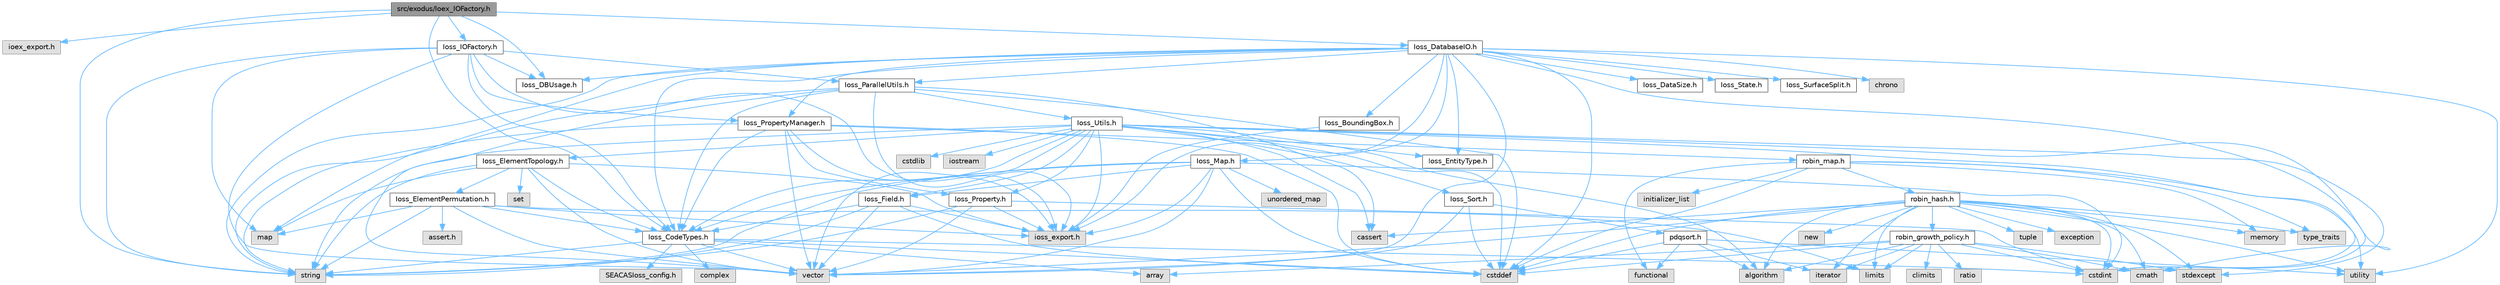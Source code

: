 digraph "src/exodus/Ioex_IOFactory.h"
{
 // INTERACTIVE_SVG=YES
 // LATEX_PDF_SIZE
  bgcolor="transparent";
  edge [fontname=Helvetica,fontsize=10,labelfontname=Helvetica,labelfontsize=10];
  node [fontname=Helvetica,fontsize=10,shape=box,height=0.2,width=0.4];
  Node1 [id="Node000001",label="src/exodus/Ioex_IOFactory.h",height=0.2,width=0.4,color="gray40", fillcolor="grey60", style="filled", fontcolor="black",tooltip=" "];
  Node1 -> Node2 [id="edge1_Node000001_Node000002",color="steelblue1",style="solid",tooltip=" "];
  Node2 [id="Node000002",label="ioex_export.h",height=0.2,width=0.4,color="grey60", fillcolor="#E0E0E0", style="filled",tooltip=" "];
  Node1 -> Node3 [id="edge2_Node000001_Node000003",color="steelblue1",style="solid",tooltip=" "];
  Node3 [id="Node000003",label="Ioss_DatabaseIO.h",height=0.2,width=0.4,color="grey40", fillcolor="white", style="filled",URL="$Ioss__DatabaseIO_8h.html",tooltip=" "];
  Node3 -> Node4 [id="edge3_Node000003_Node000004",color="steelblue1",style="solid",tooltip=" "];
  Node4 [id="Node000004",label="ioss_export.h",height=0.2,width=0.4,color="grey60", fillcolor="#E0E0E0", style="filled",tooltip=" "];
  Node3 -> Node5 [id="edge4_Node000003_Node000005",color="steelblue1",style="solid",tooltip=" "];
  Node5 [id="Node000005",label="Ioss_BoundingBox.h",height=0.2,width=0.4,color="grey40", fillcolor="white", style="filled",URL="$Ioss__BoundingBox_8h.html",tooltip=" "];
  Node5 -> Node4 [id="edge5_Node000005_Node000004",color="steelblue1",style="solid",tooltip=" "];
  Node3 -> Node6 [id="edge6_Node000003_Node000006",color="steelblue1",style="solid",tooltip=" "];
  Node6 [id="Node000006",label="Ioss_CodeTypes.h",height=0.2,width=0.4,color="grey40", fillcolor="white", style="filled",URL="$Ioss__CodeTypes_8h.html",tooltip=" "];
  Node6 -> Node7 [id="edge7_Node000006_Node000007",color="steelblue1",style="solid",tooltip=" "];
  Node7 [id="Node000007",label="array",height=0.2,width=0.4,color="grey60", fillcolor="#E0E0E0", style="filled",tooltip=" "];
  Node6 -> Node8 [id="edge8_Node000006_Node000008",color="steelblue1",style="solid",tooltip=" "];
  Node8 [id="Node000008",label="cstddef",height=0.2,width=0.4,color="grey60", fillcolor="#E0E0E0", style="filled",tooltip=" "];
  Node6 -> Node9 [id="edge9_Node000006_Node000009",color="steelblue1",style="solid",tooltip=" "];
  Node9 [id="Node000009",label="cstdint",height=0.2,width=0.4,color="grey60", fillcolor="#E0E0E0", style="filled",tooltip=" "];
  Node6 -> Node10 [id="edge10_Node000006_Node000010",color="steelblue1",style="solid",tooltip=" "];
  Node10 [id="Node000010",label="string",height=0.2,width=0.4,color="grey60", fillcolor="#E0E0E0", style="filled",tooltip=" "];
  Node6 -> Node11 [id="edge11_Node000006_Node000011",color="steelblue1",style="solid",tooltip=" "];
  Node11 [id="Node000011",label="vector",height=0.2,width=0.4,color="grey60", fillcolor="#E0E0E0", style="filled",tooltip=" "];
  Node6 -> Node12 [id="edge12_Node000006_Node000012",color="steelblue1",style="solid",tooltip=" "];
  Node12 [id="Node000012",label="SEACASIoss_config.h",height=0.2,width=0.4,color="grey60", fillcolor="#E0E0E0", style="filled",tooltip=" "];
  Node6 -> Node13 [id="edge13_Node000006_Node000013",color="steelblue1",style="solid",tooltip=" "];
  Node13 [id="Node000013",label="complex",height=0.2,width=0.4,color="grey60", fillcolor="#E0E0E0", style="filled",tooltip=" "];
  Node3 -> Node14 [id="edge14_Node000003_Node000014",color="steelblue1",style="solid",tooltip=" "];
  Node14 [id="Node000014",label="Ioss_DBUsage.h",height=0.2,width=0.4,color="grey40", fillcolor="white", style="filled",URL="$Ioss__DBUsage_8h.html",tooltip=" "];
  Node3 -> Node15 [id="edge15_Node000003_Node000015",color="steelblue1",style="solid",tooltip=" "];
  Node15 [id="Node000015",label="Ioss_DataSize.h",height=0.2,width=0.4,color="grey40", fillcolor="white", style="filled",URL="$Ioss__DataSize_8h.html",tooltip=" "];
  Node3 -> Node16 [id="edge16_Node000003_Node000016",color="steelblue1",style="solid",tooltip=" "];
  Node16 [id="Node000016",label="Ioss_EntityType.h",height=0.2,width=0.4,color="grey40", fillcolor="white", style="filled",URL="$Ioss__EntityType_8h.html",tooltip=" "];
  Node3 -> Node17 [id="edge17_Node000003_Node000017",color="steelblue1",style="solid",tooltip=" "];
  Node17 [id="Node000017",label="Ioss_Map.h",height=0.2,width=0.4,color="grey40", fillcolor="white", style="filled",URL="$Ioss__Map_8h.html",tooltip=" "];
  Node17 -> Node4 [id="edge18_Node000017_Node000004",color="steelblue1",style="solid",tooltip=" "];
  Node17 -> Node6 [id="edge19_Node000017_Node000006",color="steelblue1",style="solid",tooltip=" "];
  Node17 -> Node18 [id="edge20_Node000017_Node000018",color="steelblue1",style="solid",tooltip=" "];
  Node18 [id="Node000018",label="Ioss_Field.h",height=0.2,width=0.4,color="grey40", fillcolor="white", style="filled",URL="$Ioss__Field_8h.html",tooltip=" "];
  Node18 -> Node4 [id="edge21_Node000018_Node000004",color="steelblue1",style="solid",tooltip=" "];
  Node18 -> Node6 [id="edge22_Node000018_Node000006",color="steelblue1",style="solid",tooltip=" "];
  Node18 -> Node8 [id="edge23_Node000018_Node000008",color="steelblue1",style="solid",tooltip=" "];
  Node18 -> Node10 [id="edge24_Node000018_Node000010",color="steelblue1",style="solid",tooltip=" "];
  Node18 -> Node11 [id="edge25_Node000018_Node000011",color="steelblue1",style="solid",tooltip=" "];
  Node17 -> Node8 [id="edge26_Node000017_Node000008",color="steelblue1",style="solid",tooltip=" "];
  Node17 -> Node9 [id="edge27_Node000017_Node000009",color="steelblue1",style="solid",tooltip=" "];
  Node17 -> Node10 [id="edge28_Node000017_Node000010",color="steelblue1",style="solid",tooltip=" "];
  Node17 -> Node11 [id="edge29_Node000017_Node000011",color="steelblue1",style="solid",tooltip=" "];
  Node17 -> Node19 [id="edge30_Node000017_Node000019",color="steelblue1",style="solid",tooltip=" "];
  Node19 [id="Node000019",label="unordered_map",height=0.2,width=0.4,color="grey60", fillcolor="#E0E0E0", style="filled",tooltip=" "];
  Node3 -> Node20 [id="edge31_Node000003_Node000020",color="steelblue1",style="solid",tooltip=" "];
  Node20 [id="Node000020",label="Ioss_ParallelUtils.h",height=0.2,width=0.4,color="grey40", fillcolor="white", style="filled",URL="$Ioss__ParallelUtils_8h.html",tooltip=" "];
  Node20 -> Node4 [id="edge32_Node000020_Node000004",color="steelblue1",style="solid",tooltip=" "];
  Node20 -> Node6 [id="edge33_Node000020_Node000006",color="steelblue1",style="solid",tooltip=" "];
  Node20 -> Node21 [id="edge34_Node000020_Node000021",color="steelblue1",style="solid",tooltip=" "];
  Node21 [id="Node000021",label="Ioss_Utils.h",height=0.2,width=0.4,color="grey40", fillcolor="white", style="filled",URL="$Ioss__Utils_8h.html",tooltip=" "];
  Node21 -> Node4 [id="edge35_Node000021_Node000004",color="steelblue1",style="solid",tooltip=" "];
  Node21 -> Node6 [id="edge36_Node000021_Node000006",color="steelblue1",style="solid",tooltip=" "];
  Node21 -> Node22 [id="edge37_Node000021_Node000022",color="steelblue1",style="solid",tooltip=" "];
  Node22 [id="Node000022",label="Ioss_ElementTopology.h",height=0.2,width=0.4,color="grey40", fillcolor="white", style="filled",URL="$Ioss__ElementTopology_8h.html",tooltip=" "];
  Node22 -> Node4 [id="edge38_Node000022_Node000004",color="steelblue1",style="solid",tooltip=" "];
  Node22 -> Node6 [id="edge39_Node000022_Node000006",color="steelblue1",style="solid",tooltip=" "];
  Node22 -> Node23 [id="edge40_Node000022_Node000023",color="steelblue1",style="solid",tooltip=" "];
  Node23 [id="Node000023",label="Ioss_ElementPermutation.h",height=0.2,width=0.4,color="grey40", fillcolor="white", style="filled",URL="$Ioss__ElementPermutation_8h.html",tooltip=" "];
  Node23 -> Node4 [id="edge41_Node000023_Node000004",color="steelblue1",style="solid",tooltip=" "];
  Node23 -> Node6 [id="edge42_Node000023_Node000006",color="steelblue1",style="solid",tooltip=" "];
  Node23 -> Node24 [id="edge43_Node000023_Node000024",color="steelblue1",style="solid",tooltip=" "];
  Node24 [id="Node000024",label="assert.h",height=0.2,width=0.4,color="grey60", fillcolor="#E0E0E0", style="filled",tooltip=" "];
  Node23 -> Node25 [id="edge44_Node000023_Node000025",color="steelblue1",style="solid",tooltip=" "];
  Node25 [id="Node000025",label="limits",height=0.2,width=0.4,color="grey60", fillcolor="#E0E0E0", style="filled",tooltip=" "];
  Node23 -> Node26 [id="edge45_Node000023_Node000026",color="steelblue1",style="solid",tooltip=" "];
  Node26 [id="Node000026",label="map",height=0.2,width=0.4,color="grey60", fillcolor="#E0E0E0", style="filled",tooltip=" "];
  Node23 -> Node10 [id="edge46_Node000023_Node000010",color="steelblue1",style="solid",tooltip=" "];
  Node23 -> Node11 [id="edge47_Node000023_Node000011",color="steelblue1",style="solid",tooltip=" "];
  Node22 -> Node26 [id="edge48_Node000022_Node000026",color="steelblue1",style="solid",tooltip=" "];
  Node22 -> Node27 [id="edge49_Node000022_Node000027",color="steelblue1",style="solid",tooltip=" "];
  Node27 [id="Node000027",label="set",height=0.2,width=0.4,color="grey60", fillcolor="#E0E0E0", style="filled",tooltip=" "];
  Node22 -> Node10 [id="edge50_Node000022_Node000010",color="steelblue1",style="solid",tooltip=" "];
  Node22 -> Node11 [id="edge51_Node000022_Node000011",color="steelblue1",style="solid",tooltip=" "];
  Node21 -> Node16 [id="edge52_Node000021_Node000016",color="steelblue1",style="solid",tooltip=" "];
  Node21 -> Node18 [id="edge53_Node000021_Node000018",color="steelblue1",style="solid",tooltip=" "];
  Node21 -> Node28 [id="edge54_Node000021_Node000028",color="steelblue1",style="solid",tooltip=" "];
  Node28 [id="Node000028",label="Ioss_Property.h",height=0.2,width=0.4,color="grey40", fillcolor="white", style="filled",URL="$Ioss__Property_8h.html",tooltip=" "];
  Node28 -> Node4 [id="edge55_Node000028_Node000004",color="steelblue1",style="solid",tooltip=" "];
  Node28 -> Node9 [id="edge56_Node000028_Node000009",color="steelblue1",style="solid",tooltip=" "];
  Node28 -> Node10 [id="edge57_Node000028_Node000010",color="steelblue1",style="solid",tooltip=" "];
  Node28 -> Node11 [id="edge58_Node000028_Node000011",color="steelblue1",style="solid",tooltip=" "];
  Node21 -> Node29 [id="edge59_Node000021_Node000029",color="steelblue1",style="solid",tooltip=" "];
  Node29 [id="Node000029",label="Ioss_Sort.h",height=0.2,width=0.4,color="grey40", fillcolor="white", style="filled",URL="$Ioss__Sort_8h.html",tooltip=" "];
  Node29 -> Node30 [id="edge60_Node000029_Node000030",color="steelblue1",style="solid",tooltip=" "];
  Node30 [id="Node000030",label="pdqsort.h",height=0.2,width=0.4,color="grey40", fillcolor="white", style="filled",URL="$pdqsort_8h.html",tooltip=" "];
  Node30 -> Node31 [id="edge61_Node000030_Node000031",color="steelblue1",style="solid",tooltip=" "];
  Node31 [id="Node000031",label="algorithm",height=0.2,width=0.4,color="grey60", fillcolor="#E0E0E0", style="filled",tooltip=" "];
  Node30 -> Node8 [id="edge62_Node000030_Node000008",color="steelblue1",style="solid",tooltip=" "];
  Node30 -> Node32 [id="edge63_Node000030_Node000032",color="steelblue1",style="solid",tooltip=" "];
  Node32 [id="Node000032",label="functional",height=0.2,width=0.4,color="grey60", fillcolor="#E0E0E0", style="filled",tooltip=" "];
  Node30 -> Node33 [id="edge64_Node000030_Node000033",color="steelblue1",style="solid",tooltip=" "];
  Node33 [id="Node000033",label="iterator",height=0.2,width=0.4,color="grey60", fillcolor="#E0E0E0", style="filled",tooltip=" "];
  Node30 -> Node34 [id="edge65_Node000030_Node000034",color="steelblue1",style="solid",tooltip=" "];
  Node34 [id="Node000034",label="utility",height=0.2,width=0.4,color="grey60", fillcolor="#E0E0E0", style="filled",tooltip=" "];
  Node29 -> Node8 [id="edge66_Node000029_Node000008",color="steelblue1",style="solid",tooltip=" "];
  Node29 -> Node11 [id="edge67_Node000029_Node000011",color="steelblue1",style="solid",tooltip=" "];
  Node21 -> Node31 [id="edge68_Node000021_Node000031",color="steelblue1",style="solid",tooltip=" "];
  Node21 -> Node35 [id="edge69_Node000021_Node000035",color="steelblue1",style="solid",tooltip=" "];
  Node35 [id="Node000035",label="cassert",height=0.2,width=0.4,color="grey60", fillcolor="#E0E0E0", style="filled",tooltip=" "];
  Node21 -> Node36 [id="edge70_Node000021_Node000036",color="steelblue1",style="solid",tooltip=" "];
  Node36 [id="Node000036",label="cmath",height=0.2,width=0.4,color="grey60", fillcolor="#E0E0E0", style="filled",tooltip=" "];
  Node21 -> Node8 [id="edge71_Node000021_Node000008",color="steelblue1",style="solid",tooltip=" "];
  Node21 -> Node9 [id="edge72_Node000021_Node000009",color="steelblue1",style="solid",tooltip=" "];
  Node21 -> Node37 [id="edge73_Node000021_Node000037",color="steelblue1",style="solid",tooltip=" "];
  Node37 [id="Node000037",label="cstdlib",height=0.2,width=0.4,color="grey60", fillcolor="#E0E0E0", style="filled",tooltip=" "];
  Node21 -> Node38 [id="edge74_Node000021_Node000038",color="steelblue1",style="solid",tooltip=" "];
  Node38 [id="Node000038",label="iostream",height=0.2,width=0.4,color="grey60", fillcolor="#E0E0E0", style="filled",tooltip=" "];
  Node21 -> Node39 [id="edge75_Node000021_Node000039",color="steelblue1",style="solid",tooltip=" "];
  Node39 [id="Node000039",label="stdexcept",height=0.2,width=0.4,color="grey60", fillcolor="#E0E0E0", style="filled",tooltip=" "];
  Node21 -> Node10 [id="edge76_Node000021_Node000010",color="steelblue1",style="solid",tooltip=" "];
  Node21 -> Node11 [id="edge77_Node000021_Node000011",color="steelblue1",style="solid",tooltip=" "];
  Node20 -> Node35 [id="edge78_Node000020_Node000035",color="steelblue1",style="solid",tooltip=" "];
  Node20 -> Node8 [id="edge79_Node000020_Node000008",color="steelblue1",style="solid",tooltip=" "];
  Node20 -> Node10 [id="edge80_Node000020_Node000010",color="steelblue1",style="solid",tooltip=" "];
  Node20 -> Node11 [id="edge81_Node000020_Node000011",color="steelblue1",style="solid",tooltip=" "];
  Node3 -> Node40 [id="edge82_Node000003_Node000040",color="steelblue1",style="solid",tooltip=" "];
  Node40 [id="Node000040",label="Ioss_PropertyManager.h",height=0.2,width=0.4,color="grey40", fillcolor="white", style="filled",URL="$Ioss__PropertyManager_8h.html",tooltip=" "];
  Node40 -> Node4 [id="edge83_Node000040_Node000004",color="steelblue1",style="solid",tooltip=" "];
  Node40 -> Node6 [id="edge84_Node000040_Node000006",color="steelblue1",style="solid",tooltip=" "];
  Node40 -> Node28 [id="edge85_Node000040_Node000028",color="steelblue1",style="solid",tooltip=" "];
  Node40 -> Node8 [id="edge86_Node000040_Node000008",color="steelblue1",style="solid",tooltip=" "];
  Node40 -> Node10 [id="edge87_Node000040_Node000010",color="steelblue1",style="solid",tooltip=" "];
  Node40 -> Node11 [id="edge88_Node000040_Node000011",color="steelblue1",style="solid",tooltip=" "];
  Node40 -> Node41 [id="edge89_Node000040_Node000041",color="steelblue1",style="solid",tooltip=" "];
  Node41 [id="Node000041",label="robin_map.h",height=0.2,width=0.4,color="grey40", fillcolor="white", style="filled",URL="$robin__map_8h.html",tooltip=" "];
  Node41 -> Node8 [id="edge90_Node000041_Node000008",color="steelblue1",style="solid",tooltip=" "];
  Node41 -> Node32 [id="edge91_Node000041_Node000032",color="steelblue1",style="solid",tooltip=" "];
  Node41 -> Node42 [id="edge92_Node000041_Node000042",color="steelblue1",style="solid",tooltip=" "];
  Node42 [id="Node000042",label="initializer_list",height=0.2,width=0.4,color="grey60", fillcolor="#E0E0E0", style="filled",tooltip=" "];
  Node41 -> Node43 [id="edge93_Node000041_Node000043",color="steelblue1",style="solid",tooltip=" "];
  Node43 [id="Node000043",label="memory",height=0.2,width=0.4,color="grey60", fillcolor="#E0E0E0", style="filled",tooltip=" "];
  Node41 -> Node44 [id="edge94_Node000041_Node000044",color="steelblue1",style="solid",tooltip=" "];
  Node44 [id="Node000044",label="type_traits",height=0.2,width=0.4,color="grey60", fillcolor="#E0E0E0", style="filled",tooltip=" "];
  Node41 -> Node34 [id="edge95_Node000041_Node000034",color="steelblue1",style="solid",tooltip=" "];
  Node41 -> Node45 [id="edge96_Node000041_Node000045",color="steelblue1",style="solid",tooltip=" "];
  Node45 [id="Node000045",label="robin_hash.h",height=0.2,width=0.4,color="grey40", fillcolor="white", style="filled",URL="$robin__hash_8h.html",tooltip=" "];
  Node45 -> Node31 [id="edge97_Node000045_Node000031",color="steelblue1",style="solid",tooltip=" "];
  Node45 -> Node35 [id="edge98_Node000045_Node000035",color="steelblue1",style="solid",tooltip=" "];
  Node45 -> Node36 [id="edge99_Node000045_Node000036",color="steelblue1",style="solid",tooltip=" "];
  Node45 -> Node8 [id="edge100_Node000045_Node000008",color="steelblue1",style="solid",tooltip=" "];
  Node45 -> Node9 [id="edge101_Node000045_Node000009",color="steelblue1",style="solid",tooltip=" "];
  Node45 -> Node46 [id="edge102_Node000045_Node000046",color="steelblue1",style="solid",tooltip=" "];
  Node46 [id="Node000046",label="exception",height=0.2,width=0.4,color="grey60", fillcolor="#E0E0E0", style="filled",tooltip=" "];
  Node45 -> Node33 [id="edge103_Node000045_Node000033",color="steelblue1",style="solid",tooltip=" "];
  Node45 -> Node25 [id="edge104_Node000045_Node000025",color="steelblue1",style="solid",tooltip=" "];
  Node45 -> Node43 [id="edge105_Node000045_Node000043",color="steelblue1",style="solid",tooltip=" "];
  Node45 -> Node47 [id="edge106_Node000045_Node000047",color="steelblue1",style="solid",tooltip=" "];
  Node47 [id="Node000047",label="new",height=0.2,width=0.4,color="grey60", fillcolor="#E0E0E0", style="filled",tooltip=" "];
  Node45 -> Node39 [id="edge107_Node000045_Node000039",color="steelblue1",style="solid",tooltip=" "];
  Node45 -> Node48 [id="edge108_Node000045_Node000048",color="steelblue1",style="solid",tooltip=" "];
  Node48 [id="Node000048",label="tuple",height=0.2,width=0.4,color="grey60", fillcolor="#E0E0E0", style="filled",tooltip=" "];
  Node45 -> Node44 [id="edge109_Node000045_Node000044",color="steelblue1",style="solid",tooltip=" "];
  Node45 -> Node34 [id="edge110_Node000045_Node000034",color="steelblue1",style="solid",tooltip=" "];
  Node45 -> Node11 [id="edge111_Node000045_Node000011",color="steelblue1",style="solid",tooltip=" "];
  Node45 -> Node49 [id="edge112_Node000045_Node000049",color="steelblue1",style="solid",tooltip=" "];
  Node49 [id="Node000049",label="robin_growth_policy.h",height=0.2,width=0.4,color="grey40", fillcolor="white", style="filled",URL="$robin__growth__policy_8h.html",tooltip=" "];
  Node49 -> Node31 [id="edge113_Node000049_Node000031",color="steelblue1",style="solid",tooltip=" "];
  Node49 -> Node7 [id="edge114_Node000049_Node000007",color="steelblue1",style="solid",tooltip=" "];
  Node49 -> Node50 [id="edge115_Node000049_Node000050",color="steelblue1",style="solid",tooltip=" "];
  Node50 [id="Node000050",label="climits",height=0.2,width=0.4,color="grey60", fillcolor="#E0E0E0", style="filled",tooltip=" "];
  Node49 -> Node36 [id="edge116_Node000049_Node000036",color="steelblue1",style="solid",tooltip=" "];
  Node49 -> Node8 [id="edge117_Node000049_Node000008",color="steelblue1",style="solid",tooltip=" "];
  Node49 -> Node9 [id="edge118_Node000049_Node000009",color="steelblue1",style="solid",tooltip=" "];
  Node49 -> Node33 [id="edge119_Node000049_Node000033",color="steelblue1",style="solid",tooltip=" "];
  Node49 -> Node25 [id="edge120_Node000049_Node000025",color="steelblue1",style="solid",tooltip=" "];
  Node49 -> Node51 [id="edge121_Node000049_Node000051",color="steelblue1",style="solid",tooltip=" "];
  Node51 [id="Node000051",label="ratio",height=0.2,width=0.4,color="grey60", fillcolor="#E0E0E0", style="filled",tooltip=" "];
  Node49 -> Node39 [id="edge122_Node000049_Node000039",color="steelblue1",style="solid",tooltip=" "];
  Node3 -> Node52 [id="edge123_Node000003_Node000052",color="steelblue1",style="solid",tooltip=" "];
  Node52 [id="Node000052",label="Ioss_State.h",height=0.2,width=0.4,color="grey40", fillcolor="white", style="filled",URL="$Ioss__State_8h.html",tooltip=" "];
  Node3 -> Node53 [id="edge124_Node000003_Node000053",color="steelblue1",style="solid",tooltip=" "];
  Node53 [id="Node000053",label="Ioss_SurfaceSplit.h",height=0.2,width=0.4,color="grey40", fillcolor="white", style="filled",URL="$Ioss__SurfaceSplit_8h.html",tooltip=" "];
  Node3 -> Node54 [id="edge125_Node000003_Node000054",color="steelblue1",style="solid",tooltip=" "];
  Node54 [id="Node000054",label="chrono",height=0.2,width=0.4,color="grey60", fillcolor="#E0E0E0", style="filled",tooltip=" "];
  Node3 -> Node8 [id="edge126_Node000003_Node000008",color="steelblue1",style="solid",tooltip=" "];
  Node3 -> Node9 [id="edge127_Node000003_Node000009",color="steelblue1",style="solid",tooltip=" "];
  Node3 -> Node26 [id="edge128_Node000003_Node000026",color="steelblue1",style="solid",tooltip=" "];
  Node3 -> Node10 [id="edge129_Node000003_Node000010",color="steelblue1",style="solid",tooltip=" "];
  Node3 -> Node34 [id="edge130_Node000003_Node000034",color="steelblue1",style="solid",tooltip=" "];
  Node3 -> Node11 [id="edge131_Node000003_Node000011",color="steelblue1",style="solid",tooltip=" "];
  Node1 -> Node6 [id="edge132_Node000001_Node000006",color="steelblue1",style="solid",tooltip=" "];
  Node1 -> Node14 [id="edge133_Node000001_Node000014",color="steelblue1",style="solid",tooltip=" "];
  Node1 -> Node55 [id="edge134_Node000001_Node000055",color="steelblue1",style="solid",tooltip=" "];
  Node55 [id="Node000055",label="Ioss_IOFactory.h",height=0.2,width=0.4,color="grey40", fillcolor="white", style="filled",URL="$Ioss__IOFactory_8h.html",tooltip=" "];
  Node55 -> Node4 [id="edge135_Node000055_Node000004",color="steelblue1",style="solid",tooltip=" "];
  Node55 -> Node6 [id="edge136_Node000055_Node000006",color="steelblue1",style="solid",tooltip=" "];
  Node55 -> Node10 [id="edge137_Node000055_Node000010",color="steelblue1",style="solid",tooltip=" "];
  Node55 -> Node14 [id="edge138_Node000055_Node000014",color="steelblue1",style="solid",tooltip=" "];
  Node55 -> Node20 [id="edge139_Node000055_Node000020",color="steelblue1",style="solid",tooltip=" "];
  Node55 -> Node40 [id="edge140_Node000055_Node000040",color="steelblue1",style="solid",tooltip=" "];
  Node55 -> Node26 [id="edge141_Node000055_Node000026",color="steelblue1",style="solid",tooltip=" "];
  Node55 -> Node11 [id="edge142_Node000055_Node000011",color="steelblue1",style="solid",tooltip=" "];
  Node1 -> Node10 [id="edge143_Node000001_Node000010",color="steelblue1",style="solid",tooltip=" "];
}
